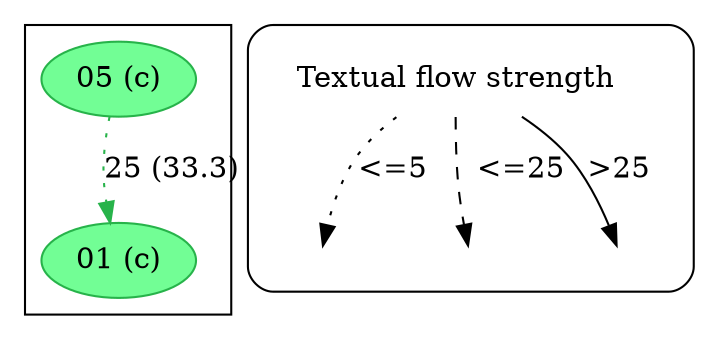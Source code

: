 strict digraph  {
	node [label="\N"];
	subgraph cluster_reading {
		05		 [color="#27b34a",
			fillcolor="#72FE95",
			label="05 (c)",
			style=filled];
		01		 [color="#27b34a",
			fillcolor="#72FE95",
			label="01 (c)",
			style=filled];
		05 -> 01		 [color="#27b34a",
			label="25 (33.3)",
			style=dotted];
	}
	subgraph cluster_legend {
		graph [style=rounded];
		leg_s		 [label="Textual flow strength",
			shape=plaintext];
		leg_e1		 [fixedsize=True,
			height=0.2,
			label="",
			style=invis];
		leg_s -> leg_e1		 [label="<=5  ",
			style=dotted];
		leg_e2		 [fixedsize=True,
			height=0.2,
			label="",
			style=invis];
		leg_s -> leg_e2		 [label="  <=25",
			style=dashed];
		leg_e3		 [fixedsize=True,
			height=0.2,
			label="",
			style=invis];
		leg_s -> leg_e3		 [label=">25",
			style=solid];
	}
}

